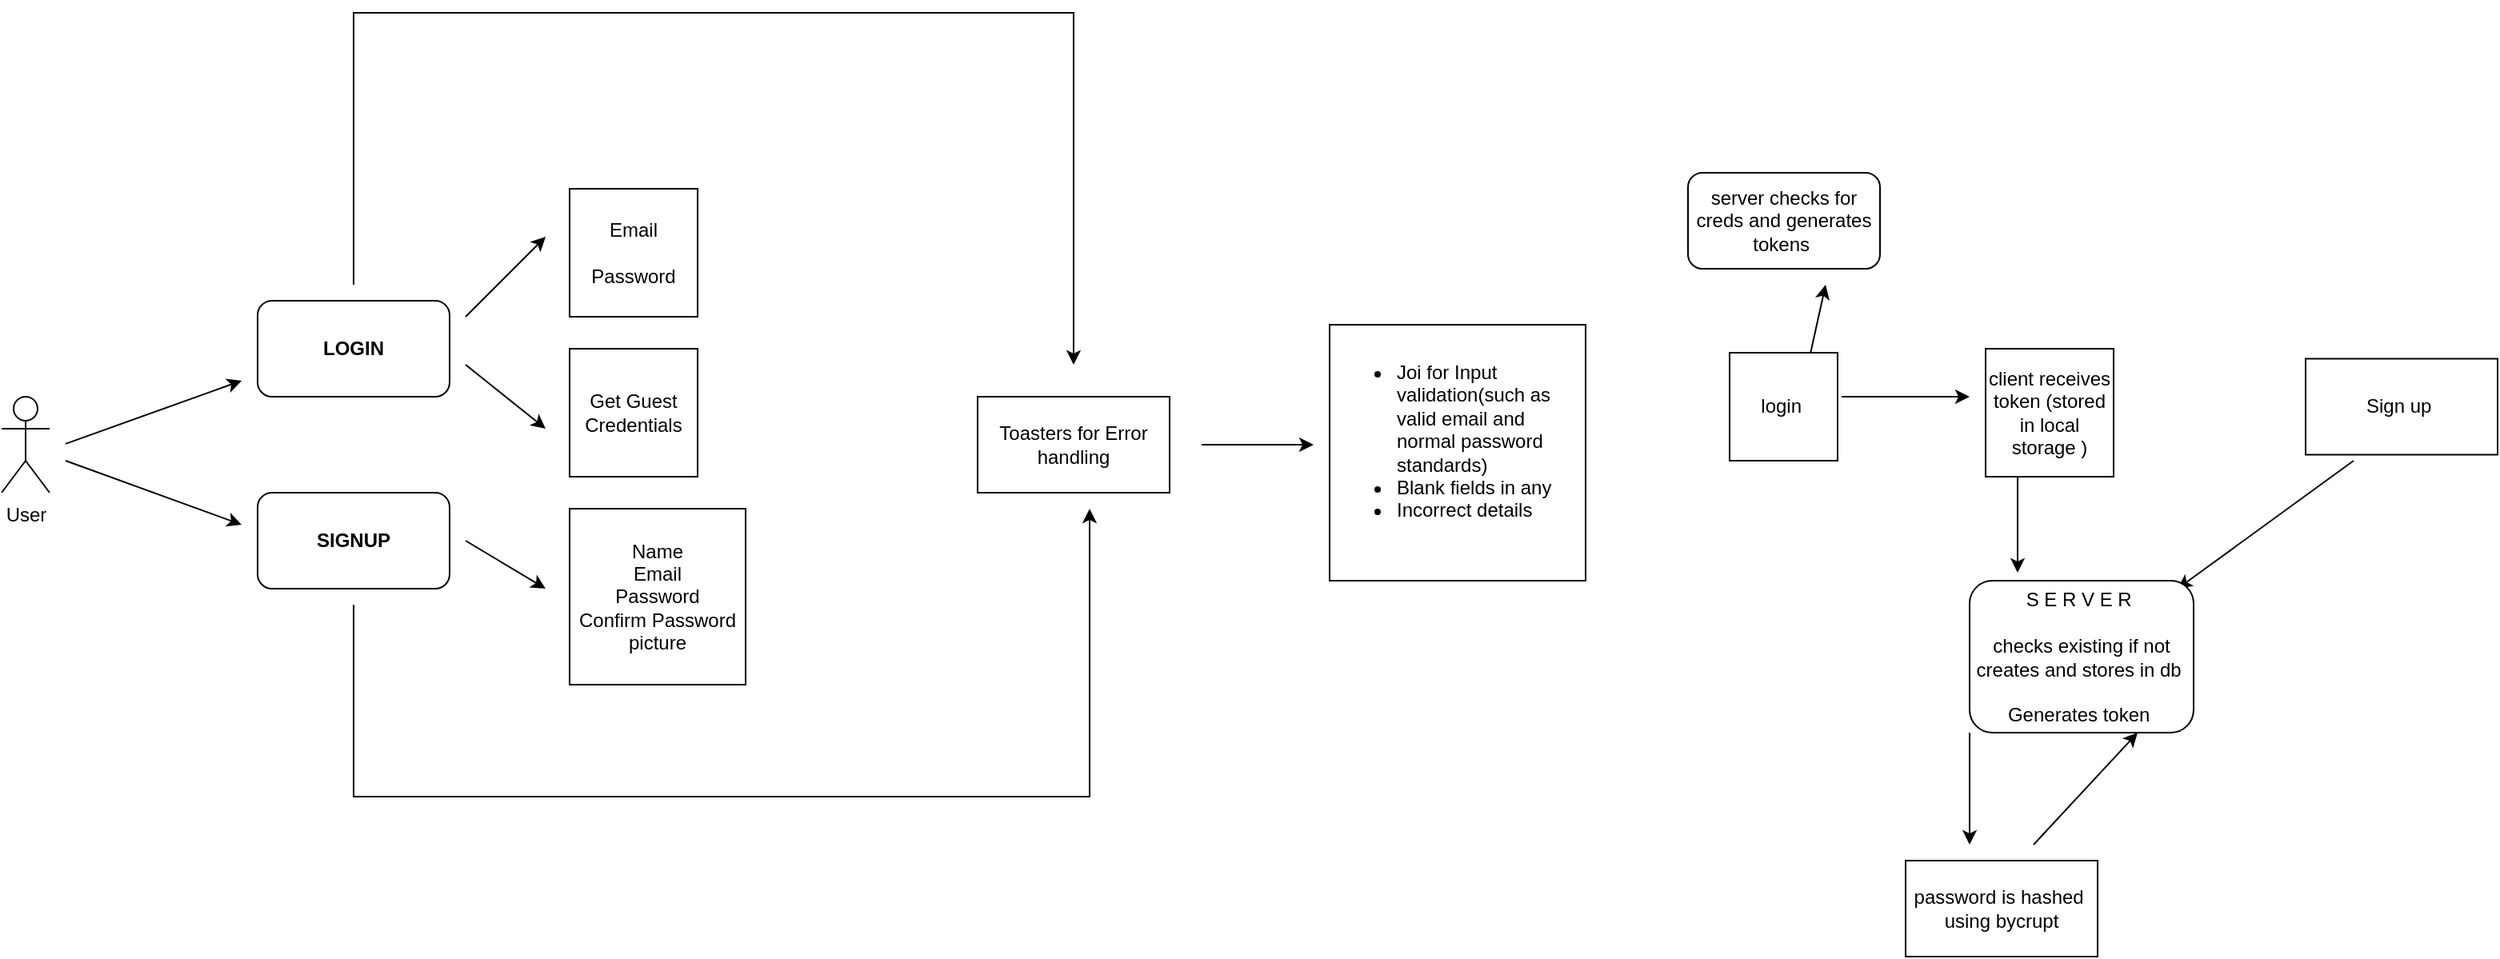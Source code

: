 <mxfile version="26.0.14">
  <diagram name="Page-1" id="jqpgvT0X6qFZpUu-cwrh">
    <mxGraphModel dx="1750" dy="2028" grid="1" gridSize="10" guides="1" tooltips="1" connect="1" arrows="1" fold="1" page="1" pageScale="1" pageWidth="850" pageHeight="1100" math="0" shadow="0">
      <root>
        <mxCell id="0" />
        <mxCell id="1" parent="0" />
        <mxCell id="St4KirKQyZFefDDQBgLn-3" value="User" style="shape=umlActor;verticalLabelPosition=bottom;verticalAlign=top;html=1;outlineConnect=0;" vertex="1" parent="1">
          <mxGeometry x="30" y="70" width="30" height="60" as="geometry" />
        </mxCell>
        <mxCell id="St4KirKQyZFefDDQBgLn-4" value="" style="edgeStyle=none;orthogonalLoop=1;jettySize=auto;html=1;rounded=0;" edge="1" parent="1">
          <mxGeometry width="100" relative="1" as="geometry">
            <mxPoint x="70" y="99.44" as="sourcePoint" />
            <mxPoint x="180" y="60" as="targetPoint" />
            <Array as="points" />
          </mxGeometry>
        </mxCell>
        <mxCell id="St4KirKQyZFefDDQBgLn-5" value="" style="rounded=1;whiteSpace=wrap;html=1;" vertex="1" parent="1">
          <mxGeometry x="190" y="10" width="120" height="60" as="geometry" />
        </mxCell>
        <mxCell id="St4KirKQyZFefDDQBgLn-10" value="" style="endArrow=classic;html=1;rounded=0;" edge="1" parent="1">
          <mxGeometry width="50" height="50" relative="1" as="geometry">
            <mxPoint x="70" y="110" as="sourcePoint" />
            <mxPoint x="180" y="150" as="targetPoint" />
          </mxGeometry>
        </mxCell>
        <mxCell id="St4KirKQyZFefDDQBgLn-11" value="&lt;b&gt;SIGNUP&lt;/b&gt;" style="rounded=1;whiteSpace=wrap;html=1;" vertex="1" parent="1">
          <mxGeometry x="190" y="130" width="120" height="60" as="geometry" />
        </mxCell>
        <mxCell id="St4KirKQyZFefDDQBgLn-12" value="Toasters for Error handling" style="rounded=0;whiteSpace=wrap;html=1;" vertex="1" parent="1">
          <mxGeometry x="640" y="70" width="120" height="60" as="geometry" />
        </mxCell>
        <mxCell id="St4KirKQyZFefDDQBgLn-14" value="LOGIN" style="text;html=1;align=center;verticalAlign=middle;whiteSpace=wrap;rounded=0;fontStyle=1" vertex="1" parent="1">
          <mxGeometry x="220" y="25" width="60" height="30" as="geometry" />
        </mxCell>
        <mxCell id="St4KirKQyZFefDDQBgLn-15" value="Email&lt;div&gt;&lt;br&gt;&lt;/div&gt;&lt;div&gt;Password&lt;/div&gt;" style="whiteSpace=wrap;html=1;aspect=fixed;" vertex="1" parent="1">
          <mxGeometry x="385" y="-60" width="80" height="80" as="geometry" />
        </mxCell>
        <mxCell id="St4KirKQyZFefDDQBgLn-19" value="Get Guest Credentials" style="whiteSpace=wrap;html=1;aspect=fixed;" vertex="1" parent="1">
          <mxGeometry x="385" y="40" width="80" height="80" as="geometry" />
        </mxCell>
        <mxCell id="St4KirKQyZFefDDQBgLn-22" value="" style="endArrow=classic;html=1;rounded=0;" edge="1" parent="1">
          <mxGeometry width="50" height="50" relative="1" as="geometry">
            <mxPoint x="320" y="20" as="sourcePoint" />
            <mxPoint x="370" y="-30" as="targetPoint" />
          </mxGeometry>
        </mxCell>
        <mxCell id="St4KirKQyZFefDDQBgLn-23" value="" style="endArrow=classic;html=1;rounded=0;" edge="1" parent="1">
          <mxGeometry width="50" height="50" relative="1" as="geometry">
            <mxPoint x="320" y="50" as="sourcePoint" />
            <mxPoint x="370" y="90" as="targetPoint" />
          </mxGeometry>
        </mxCell>
        <mxCell id="St4KirKQyZFefDDQBgLn-24" value="Name&lt;div&gt;Email&lt;/div&gt;&lt;div&gt;Password&lt;/div&gt;&lt;div&gt;Confirm Password&lt;/div&gt;&lt;div&gt;picture&lt;/div&gt;" style="whiteSpace=wrap;html=1;aspect=fixed;" vertex="1" parent="1">
          <mxGeometry x="385" y="140" width="110" height="110" as="geometry" />
        </mxCell>
        <mxCell id="St4KirKQyZFefDDQBgLn-25" value="" style="endArrow=classic;html=1;rounded=0;" edge="1" parent="1">
          <mxGeometry width="50" height="50" relative="1" as="geometry">
            <mxPoint x="320" y="160" as="sourcePoint" />
            <mxPoint x="370" y="190" as="targetPoint" />
          </mxGeometry>
        </mxCell>
        <mxCell id="St4KirKQyZFefDDQBgLn-26" value="" style="endArrow=classic;html=1;rounded=0;" edge="1" parent="1">
          <mxGeometry width="50" height="50" relative="1" as="geometry">
            <mxPoint x="250" y="200" as="sourcePoint" />
            <mxPoint x="710" y="140" as="targetPoint" />
            <Array as="points">
              <mxPoint x="250" y="320" />
              <mxPoint x="710" y="320" />
            </Array>
          </mxGeometry>
        </mxCell>
        <mxCell id="St4KirKQyZFefDDQBgLn-28" value="" style="endArrow=classic;html=1;rounded=0;" edge="1" parent="1">
          <mxGeometry width="50" height="50" relative="1" as="geometry">
            <mxPoint x="250" as="sourcePoint" />
            <mxPoint x="700" y="50" as="targetPoint" />
            <Array as="points">
              <mxPoint x="250" y="-170" />
              <mxPoint x="700" y="-170" />
            </Array>
          </mxGeometry>
        </mxCell>
        <mxCell id="St4KirKQyZFefDDQBgLn-29" value="" style="endArrow=classic;html=1;rounded=0;" edge="1" parent="1">
          <mxGeometry width="50" height="50" relative="1" as="geometry">
            <mxPoint x="780" y="100" as="sourcePoint" />
            <mxPoint x="850" y="100" as="targetPoint" />
          </mxGeometry>
        </mxCell>
        <mxCell id="St4KirKQyZFefDDQBgLn-31" value="&lt;ul&gt;&lt;li&gt;Joi for Input validation(such as valid email and normal password standards)&lt;/li&gt;&lt;li&gt;Blank fields in any&lt;/li&gt;&lt;li&gt;Incorrect details&lt;/li&gt;&lt;/ul&gt;&lt;div&gt;&lt;br&gt;&lt;/div&gt;" style="whiteSpace=wrap;html=1;aspect=fixed;align=left;" vertex="1" parent="1">
          <mxGeometry x="860" y="25" width="160" height="160" as="geometry" />
        </mxCell>
        <mxCell id="St4KirKQyZFefDDQBgLn-33" value="login&amp;nbsp;" style="whiteSpace=wrap;html=1;aspect=fixed;" vertex="1" parent="1">
          <mxGeometry x="1110" y="42.5" width="67.5" height="67.5" as="geometry" />
        </mxCell>
        <mxCell id="St4KirKQyZFefDDQBgLn-34" value="" style="endArrow=classic;html=1;rounded=0;" edge="1" parent="1">
          <mxGeometry width="50" height="50" relative="1" as="geometry">
            <mxPoint x="1180" y="70" as="sourcePoint" />
            <mxPoint x="1260" y="70" as="targetPoint" />
          </mxGeometry>
        </mxCell>
        <mxCell id="St4KirKQyZFefDDQBgLn-35" value="client receives token (stored in local storage )" style="whiteSpace=wrap;html=1;aspect=fixed;" vertex="1" parent="1">
          <mxGeometry x="1270" y="40" width="80" height="80" as="geometry" />
        </mxCell>
        <mxCell id="St4KirKQyZFefDDQBgLn-36" value="server checks for creds and generates tokens&amp;nbsp;" style="rounded=1;whiteSpace=wrap;html=1;" vertex="1" parent="1">
          <mxGeometry x="1084" y="-70" width="120" height="60" as="geometry" />
        </mxCell>
        <mxCell id="St4KirKQyZFefDDQBgLn-38" value="" style="endArrow=classic;html=1;rounded=0;exitX=0.75;exitY=0;exitDx=0;exitDy=0;" edge="1" parent="1" source="St4KirKQyZFefDDQBgLn-33">
          <mxGeometry width="50" height="50" relative="1" as="geometry">
            <mxPoint x="1120" y="50" as="sourcePoint" />
            <mxPoint x="1170" as="targetPoint" />
          </mxGeometry>
        </mxCell>
        <mxCell id="St4KirKQyZFefDDQBgLn-39" value="Sign up&amp;nbsp;" style="rounded=0;whiteSpace=wrap;html=1;" vertex="1" parent="1">
          <mxGeometry x="1470" y="46.25" width="120" height="60" as="geometry" />
        </mxCell>
        <mxCell id="St4KirKQyZFefDDQBgLn-41" value="" style="endArrow=classic;html=1;rounded=0;exitX=0.25;exitY=1;exitDx=0;exitDy=0;" edge="1" parent="1" source="St4KirKQyZFefDDQBgLn-35">
          <mxGeometry width="50" height="50" relative="1" as="geometry">
            <mxPoint x="1310" y="170" as="sourcePoint" />
            <mxPoint x="1290" y="180" as="targetPoint" />
          </mxGeometry>
        </mxCell>
        <mxCell id="St4KirKQyZFefDDQBgLn-42" value="" style="endArrow=classic;html=1;rounded=0;" edge="1" parent="1">
          <mxGeometry width="50" height="50" relative="1" as="geometry">
            <mxPoint x="1500" y="110" as="sourcePoint" />
            <mxPoint x="1390" y="190" as="targetPoint" />
          </mxGeometry>
        </mxCell>
        <mxCell id="St4KirKQyZFefDDQBgLn-43" value="S E R V E R&amp;nbsp;&lt;div&gt;&lt;br&gt;&lt;/div&gt;&lt;div&gt;checks existing if not creates and stores in db&amp;nbsp;&lt;/div&gt;&lt;div&gt;&lt;br&gt;&lt;/div&gt;&lt;div&gt;Generates token&amp;nbsp;&lt;/div&gt;" style="rounded=1;whiteSpace=wrap;html=1;" vertex="1" parent="1">
          <mxGeometry x="1260" y="185" width="140" height="95" as="geometry" />
        </mxCell>
        <mxCell id="St4KirKQyZFefDDQBgLn-44" value="" style="endArrow=classic;html=1;rounded=0;exitX=0;exitY=1;exitDx=0;exitDy=0;" edge="1" parent="1" source="St4KirKQyZFefDDQBgLn-43">
          <mxGeometry width="50" height="50" relative="1" as="geometry">
            <mxPoint x="1180" y="340" as="sourcePoint" />
            <mxPoint x="1260" y="350" as="targetPoint" />
          </mxGeometry>
        </mxCell>
        <mxCell id="St4KirKQyZFefDDQBgLn-45" value="password is hashed&amp;nbsp;&lt;div&gt;using bycrupt&lt;/div&gt;" style="rounded=0;whiteSpace=wrap;html=1;" vertex="1" parent="1">
          <mxGeometry x="1220" y="360" width="120" height="60" as="geometry" />
        </mxCell>
        <mxCell id="St4KirKQyZFefDDQBgLn-46" value="" style="endArrow=classic;html=1;rounded=0;entryX=0.75;entryY=1;entryDx=0;entryDy=0;" edge="1" parent="1" target="St4KirKQyZFefDDQBgLn-43">
          <mxGeometry width="50" height="50" relative="1" as="geometry">
            <mxPoint x="1300" y="350" as="sourcePoint" />
            <mxPoint x="1350" y="300" as="targetPoint" />
          </mxGeometry>
        </mxCell>
      </root>
    </mxGraphModel>
  </diagram>
</mxfile>

